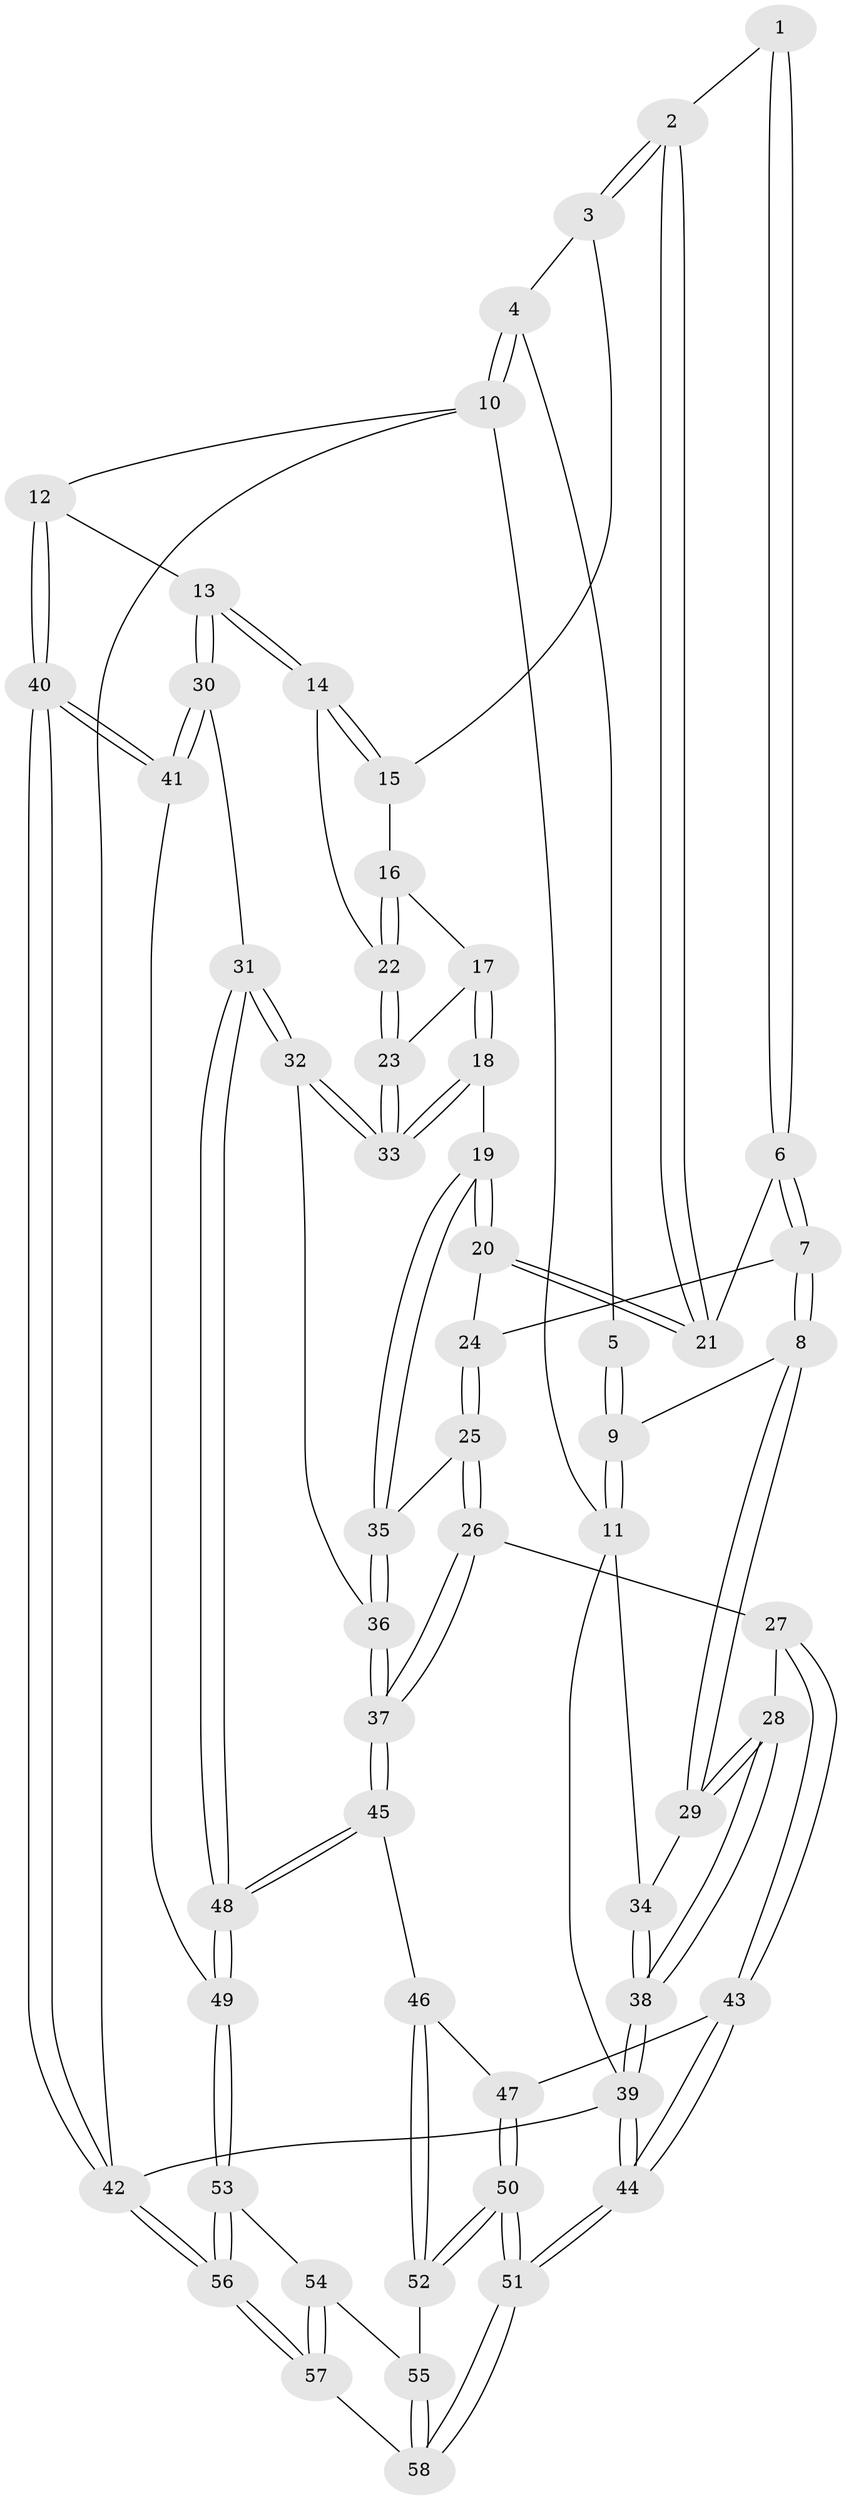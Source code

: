 // Generated by graph-tools (version 1.1) at 2025/51/03/09/25 03:51:02]
// undirected, 58 vertices, 142 edges
graph export_dot {
graph [start="1"]
  node [color=gray90,style=filled];
  1 [pos="+0.30123504011249436+0.07406517590270847"];
  2 [pos="+0.46087232509378295+0.11904745197015813"];
  3 [pos="+0.6121509162377433+0"];
  4 [pos="+0.6158633010806146+0"];
  5 [pos="+0.16277747396734138+0"];
  6 [pos="+0.2238820666657035+0.21966978749497093"];
  7 [pos="+0.20840571641522204+0.23157185650007325"];
  8 [pos="+0.20101076762246975+0.23189087989029167"];
  9 [pos="+0+0"];
  10 [pos="+1+0"];
  11 [pos="+0+0"];
  12 [pos="+1+0.24873126259358416"];
  13 [pos="+1+0.2722379650910109"];
  14 [pos="+0.8717910658512769+0.23459747592315577"];
  15 [pos="+0.6398003750792883+0"];
  16 [pos="+0.6403118170711524+0.025682246851339127"];
  17 [pos="+0.635045676495446+0.19571604004065357"];
  18 [pos="+0.5165123804635262+0.3130232967019065"];
  19 [pos="+0.48740979987795907+0.3170998709265421"];
  20 [pos="+0.46946241703286884+0.2876637261454071"];
  21 [pos="+0.4606936639197253+0.11949655010222328"];
  22 [pos="+0.740964496856603+0.29577952021714293"];
  23 [pos="+0.7026442072256149+0.3182962744315704"];
  24 [pos="+0.27983909949902797+0.2764529630960891"];
  25 [pos="+0.3384000035497136+0.4156375840417929"];
  26 [pos="+0.2802360577791808+0.49520537757318966"];
  27 [pos="+0.09635554035588918+0.48402804412193795"];
  28 [pos="+0.08083400449999582+0.4694711674398003"];
  29 [pos="+0.17249296516035004+0.27232968030999205"];
  30 [pos="+0.7843635086571041+0.5221406128291941"];
  31 [pos="+0.7196155432765491+0.5402950074873778"];
  32 [pos="+0.7123978713692588+0.5296581290717608"];
  33 [pos="+0.6862475502450578+0.3461428764039392"];
  34 [pos="+0+0.1648617823900082"];
  35 [pos="+0.4728413580868317+0.3771642563080597"];
  36 [pos="+0.4979870050459654+0.44347219999263005"];
  37 [pos="+0.4039896345151053+0.6184495129406542"];
  38 [pos="+0+0.44987469342945596"];
  39 [pos="+0+1"];
  40 [pos="+1+0.6773968100959421"];
  41 [pos="+1+0.6658136183136825"];
  42 [pos="+1+1"];
  43 [pos="+0.12787174093461165+0.6376639477884193"];
  44 [pos="+0+1"];
  45 [pos="+0.41485361115355757+0.6623369758678592"];
  46 [pos="+0.38453302757108354+0.7036553232598495"];
  47 [pos="+0.19117820430864152+0.6870867024895394"];
  48 [pos="+0.6737843048222081+0.6834476402684115"];
  49 [pos="+0.705344636763808+0.7598725285589866"];
  50 [pos="+0.17904915737047164+0.9445349448153655"];
  51 [pos="+0+1"];
  52 [pos="+0.37347918094690374+0.8150937798587181"];
  53 [pos="+0.7059558204471226+0.7743505637522935"];
  54 [pos="+0.6353561113661689+0.8623364882366471"];
  55 [pos="+0.46511620051558555+0.904176076098671"];
  56 [pos="+1+1"];
  57 [pos="+0.6473142355580556+1"];
  58 [pos="+0.43513007946970617+1"];
  1 -- 2;
  1 -- 6;
  1 -- 6;
  2 -- 3;
  2 -- 3;
  2 -- 21;
  2 -- 21;
  3 -- 4;
  3 -- 15;
  4 -- 5;
  4 -- 10;
  4 -- 10;
  5 -- 9;
  5 -- 9;
  6 -- 7;
  6 -- 7;
  6 -- 21;
  7 -- 8;
  7 -- 8;
  7 -- 24;
  8 -- 9;
  8 -- 29;
  8 -- 29;
  9 -- 11;
  9 -- 11;
  10 -- 11;
  10 -- 12;
  10 -- 42;
  11 -- 34;
  11 -- 39;
  12 -- 13;
  12 -- 40;
  12 -- 40;
  13 -- 14;
  13 -- 14;
  13 -- 30;
  13 -- 30;
  14 -- 15;
  14 -- 15;
  14 -- 22;
  15 -- 16;
  16 -- 17;
  16 -- 22;
  16 -- 22;
  17 -- 18;
  17 -- 18;
  17 -- 23;
  18 -- 19;
  18 -- 33;
  18 -- 33;
  19 -- 20;
  19 -- 20;
  19 -- 35;
  19 -- 35;
  20 -- 21;
  20 -- 21;
  20 -- 24;
  22 -- 23;
  22 -- 23;
  23 -- 33;
  23 -- 33;
  24 -- 25;
  24 -- 25;
  25 -- 26;
  25 -- 26;
  25 -- 35;
  26 -- 27;
  26 -- 37;
  26 -- 37;
  27 -- 28;
  27 -- 43;
  27 -- 43;
  28 -- 29;
  28 -- 29;
  28 -- 38;
  28 -- 38;
  29 -- 34;
  30 -- 31;
  30 -- 41;
  30 -- 41;
  31 -- 32;
  31 -- 32;
  31 -- 48;
  31 -- 48;
  32 -- 33;
  32 -- 33;
  32 -- 36;
  34 -- 38;
  34 -- 38;
  35 -- 36;
  35 -- 36;
  36 -- 37;
  36 -- 37;
  37 -- 45;
  37 -- 45;
  38 -- 39;
  38 -- 39;
  39 -- 44;
  39 -- 44;
  39 -- 42;
  40 -- 41;
  40 -- 41;
  40 -- 42;
  40 -- 42;
  41 -- 49;
  42 -- 56;
  42 -- 56;
  43 -- 44;
  43 -- 44;
  43 -- 47;
  44 -- 51;
  44 -- 51;
  45 -- 46;
  45 -- 48;
  45 -- 48;
  46 -- 47;
  46 -- 52;
  46 -- 52;
  47 -- 50;
  47 -- 50;
  48 -- 49;
  48 -- 49;
  49 -- 53;
  49 -- 53;
  50 -- 51;
  50 -- 51;
  50 -- 52;
  50 -- 52;
  51 -- 58;
  51 -- 58;
  52 -- 55;
  53 -- 54;
  53 -- 56;
  53 -- 56;
  54 -- 55;
  54 -- 57;
  54 -- 57;
  55 -- 58;
  55 -- 58;
  56 -- 57;
  56 -- 57;
  57 -- 58;
}
